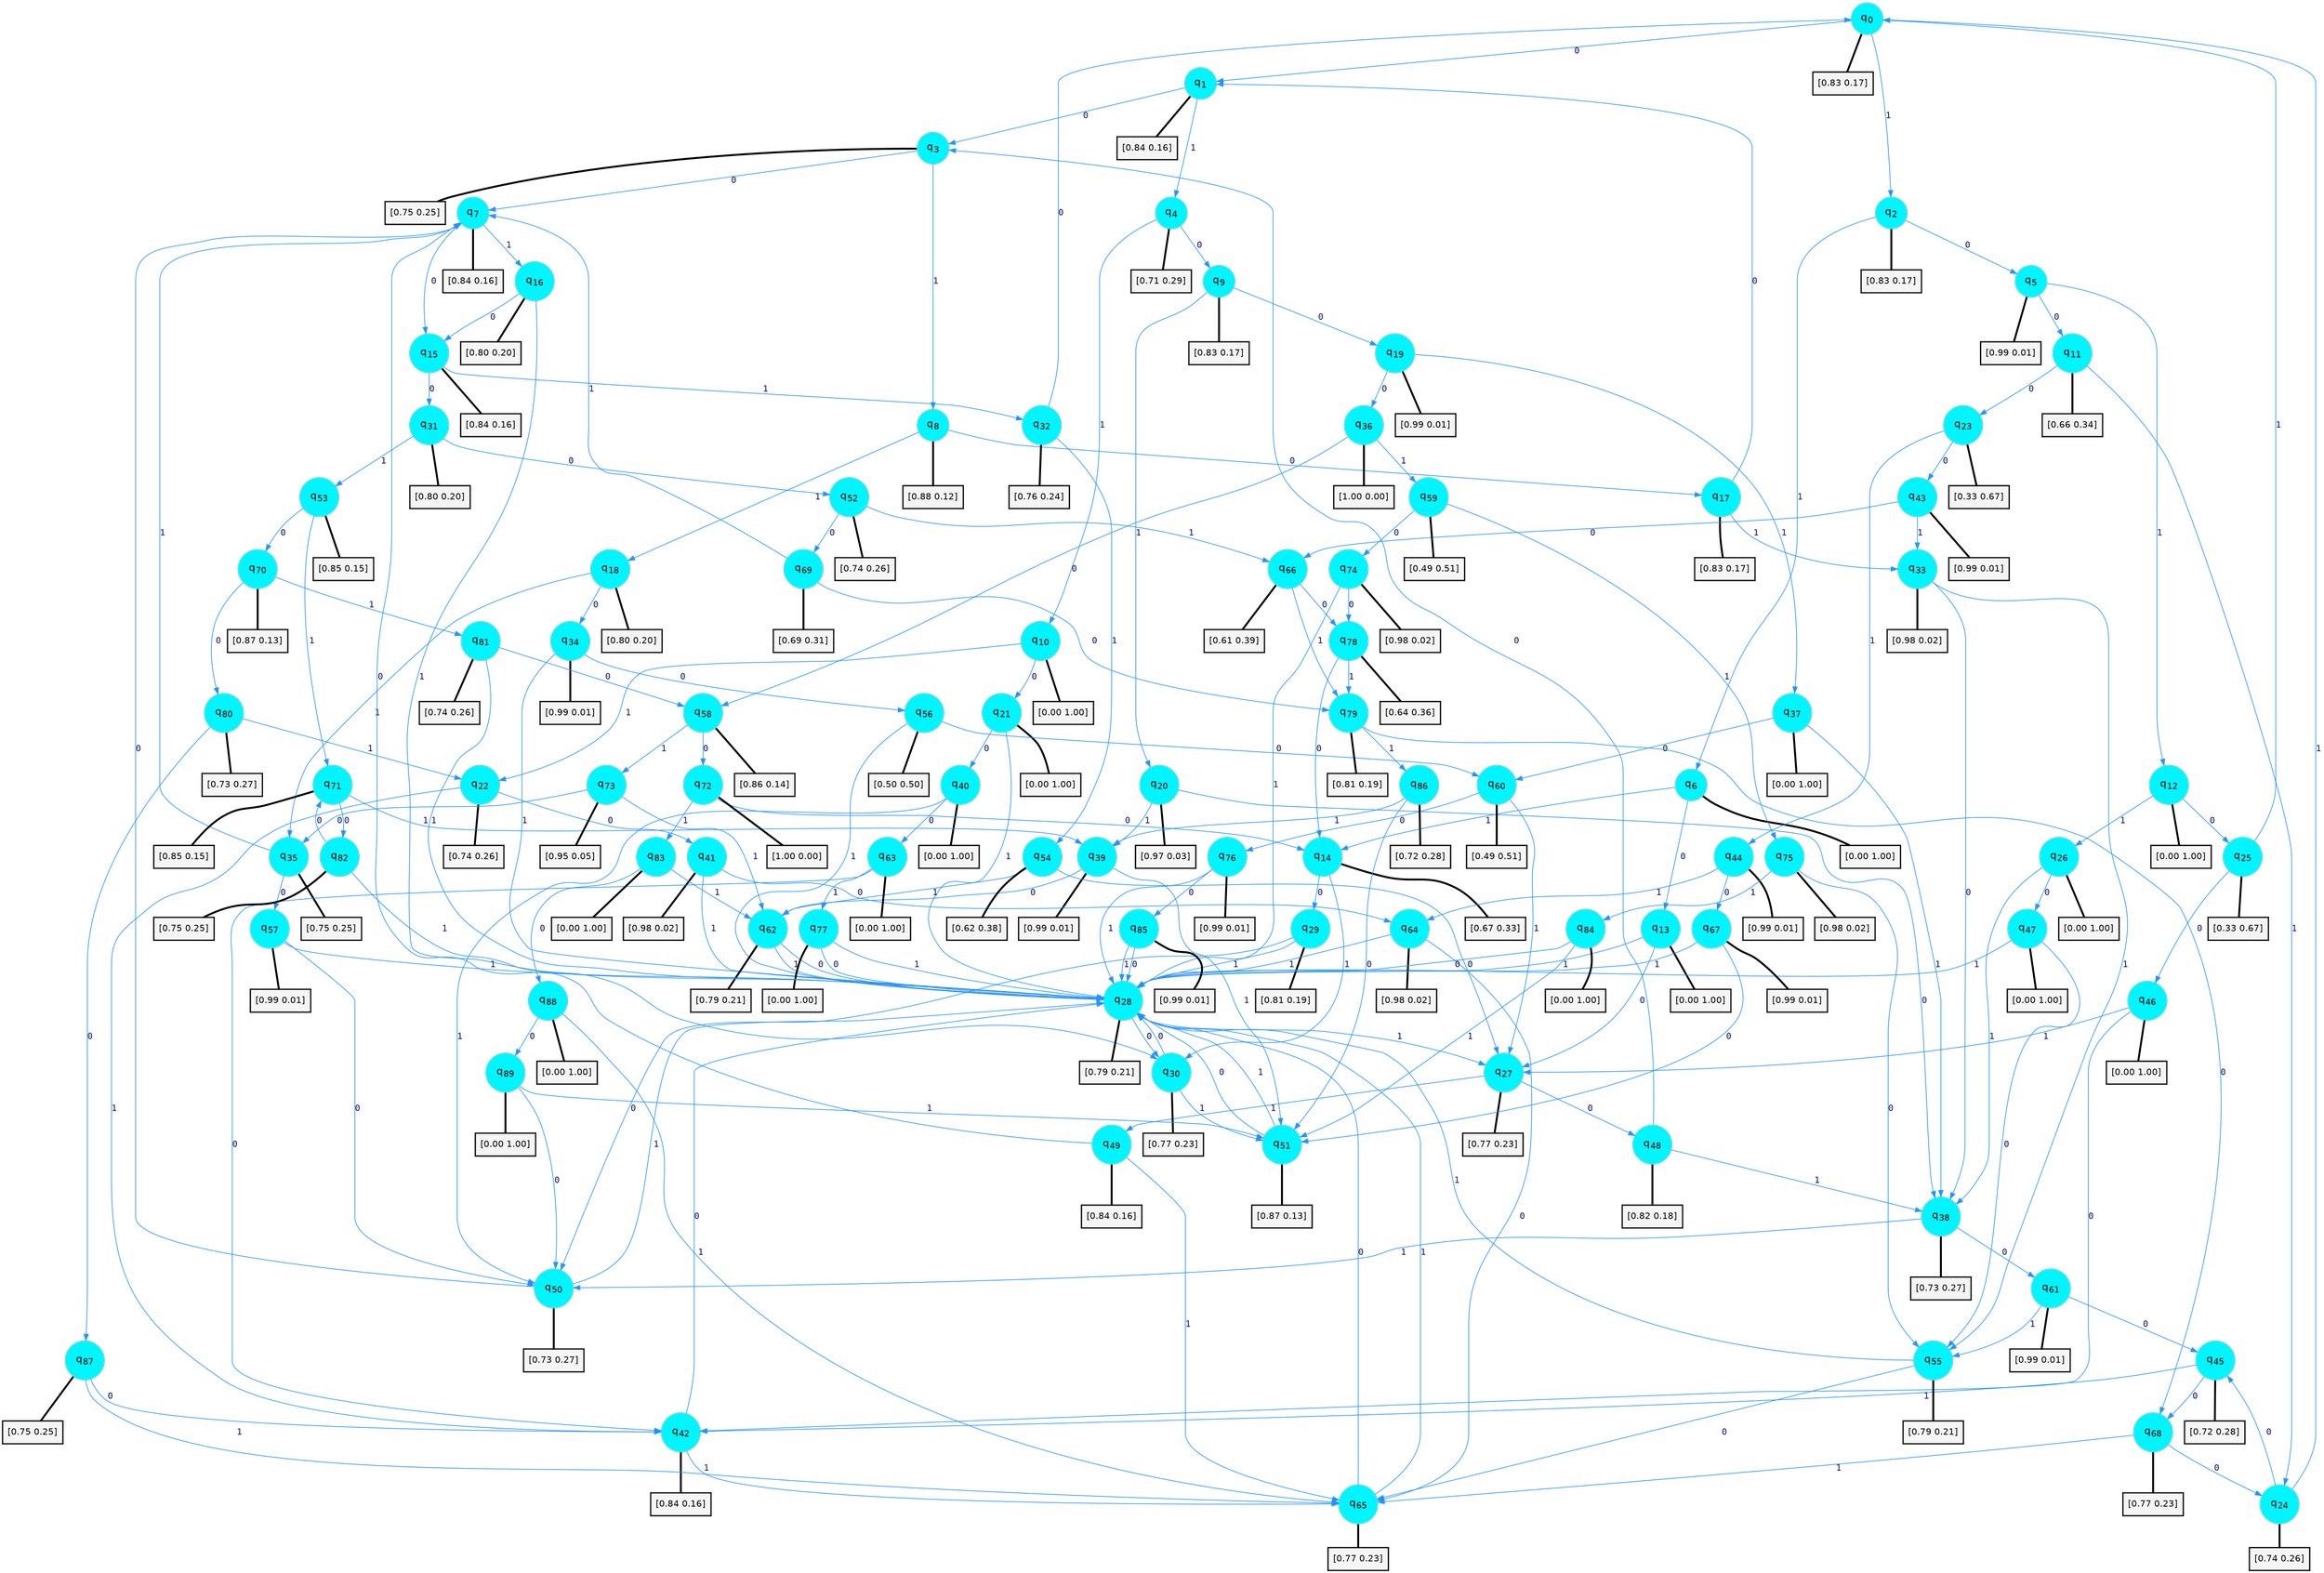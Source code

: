digraph G {
graph [
bgcolor=transparent, dpi=300, rankdir=TD, size="40,25"];
node [
color=gray, fillcolor=turquoise1, fontcolor=black, fontname=Helvetica, fontsize=16, fontweight=bold, shape=circle, style=filled];
edge [
arrowsize=1, color=dodgerblue1, fontcolor=midnightblue, fontname=courier, fontweight=bold, penwidth=1, style=solid, weight=20];
0[label=<q<SUB>0</SUB>>];
1[label=<q<SUB>1</SUB>>];
2[label=<q<SUB>2</SUB>>];
3[label=<q<SUB>3</SUB>>];
4[label=<q<SUB>4</SUB>>];
5[label=<q<SUB>5</SUB>>];
6[label=<q<SUB>6</SUB>>];
7[label=<q<SUB>7</SUB>>];
8[label=<q<SUB>8</SUB>>];
9[label=<q<SUB>9</SUB>>];
10[label=<q<SUB>10</SUB>>];
11[label=<q<SUB>11</SUB>>];
12[label=<q<SUB>12</SUB>>];
13[label=<q<SUB>13</SUB>>];
14[label=<q<SUB>14</SUB>>];
15[label=<q<SUB>15</SUB>>];
16[label=<q<SUB>16</SUB>>];
17[label=<q<SUB>17</SUB>>];
18[label=<q<SUB>18</SUB>>];
19[label=<q<SUB>19</SUB>>];
20[label=<q<SUB>20</SUB>>];
21[label=<q<SUB>21</SUB>>];
22[label=<q<SUB>22</SUB>>];
23[label=<q<SUB>23</SUB>>];
24[label=<q<SUB>24</SUB>>];
25[label=<q<SUB>25</SUB>>];
26[label=<q<SUB>26</SUB>>];
27[label=<q<SUB>27</SUB>>];
28[label=<q<SUB>28</SUB>>];
29[label=<q<SUB>29</SUB>>];
30[label=<q<SUB>30</SUB>>];
31[label=<q<SUB>31</SUB>>];
32[label=<q<SUB>32</SUB>>];
33[label=<q<SUB>33</SUB>>];
34[label=<q<SUB>34</SUB>>];
35[label=<q<SUB>35</SUB>>];
36[label=<q<SUB>36</SUB>>];
37[label=<q<SUB>37</SUB>>];
38[label=<q<SUB>38</SUB>>];
39[label=<q<SUB>39</SUB>>];
40[label=<q<SUB>40</SUB>>];
41[label=<q<SUB>41</SUB>>];
42[label=<q<SUB>42</SUB>>];
43[label=<q<SUB>43</SUB>>];
44[label=<q<SUB>44</SUB>>];
45[label=<q<SUB>45</SUB>>];
46[label=<q<SUB>46</SUB>>];
47[label=<q<SUB>47</SUB>>];
48[label=<q<SUB>48</SUB>>];
49[label=<q<SUB>49</SUB>>];
50[label=<q<SUB>50</SUB>>];
51[label=<q<SUB>51</SUB>>];
52[label=<q<SUB>52</SUB>>];
53[label=<q<SUB>53</SUB>>];
54[label=<q<SUB>54</SUB>>];
55[label=<q<SUB>55</SUB>>];
56[label=<q<SUB>56</SUB>>];
57[label=<q<SUB>57</SUB>>];
58[label=<q<SUB>58</SUB>>];
59[label=<q<SUB>59</SUB>>];
60[label=<q<SUB>60</SUB>>];
61[label=<q<SUB>61</SUB>>];
62[label=<q<SUB>62</SUB>>];
63[label=<q<SUB>63</SUB>>];
64[label=<q<SUB>64</SUB>>];
65[label=<q<SUB>65</SUB>>];
66[label=<q<SUB>66</SUB>>];
67[label=<q<SUB>67</SUB>>];
68[label=<q<SUB>68</SUB>>];
69[label=<q<SUB>69</SUB>>];
70[label=<q<SUB>70</SUB>>];
71[label=<q<SUB>71</SUB>>];
72[label=<q<SUB>72</SUB>>];
73[label=<q<SUB>73</SUB>>];
74[label=<q<SUB>74</SUB>>];
75[label=<q<SUB>75</SUB>>];
76[label=<q<SUB>76</SUB>>];
77[label=<q<SUB>77</SUB>>];
78[label=<q<SUB>78</SUB>>];
79[label=<q<SUB>79</SUB>>];
80[label=<q<SUB>80</SUB>>];
81[label=<q<SUB>81</SUB>>];
82[label=<q<SUB>82</SUB>>];
83[label=<q<SUB>83</SUB>>];
84[label=<q<SUB>84</SUB>>];
85[label=<q<SUB>85</SUB>>];
86[label=<q<SUB>86</SUB>>];
87[label=<q<SUB>87</SUB>>];
88[label=<q<SUB>88</SUB>>];
89[label=<q<SUB>89</SUB>>];
90[label="[0.83 0.17]", shape=box,fontcolor=black, fontname=Helvetica, fontsize=14, penwidth=2, fillcolor=whitesmoke,color=black];
91[label="[0.84 0.16]", shape=box,fontcolor=black, fontname=Helvetica, fontsize=14, penwidth=2, fillcolor=whitesmoke,color=black];
92[label="[0.83 0.17]", shape=box,fontcolor=black, fontname=Helvetica, fontsize=14, penwidth=2, fillcolor=whitesmoke,color=black];
93[label="[0.75 0.25]", shape=box,fontcolor=black, fontname=Helvetica, fontsize=14, penwidth=2, fillcolor=whitesmoke,color=black];
94[label="[0.71 0.29]", shape=box,fontcolor=black, fontname=Helvetica, fontsize=14, penwidth=2, fillcolor=whitesmoke,color=black];
95[label="[0.99 0.01]", shape=box,fontcolor=black, fontname=Helvetica, fontsize=14, penwidth=2, fillcolor=whitesmoke,color=black];
96[label="[0.00 1.00]", shape=box,fontcolor=black, fontname=Helvetica, fontsize=14, penwidth=2, fillcolor=whitesmoke,color=black];
97[label="[0.84 0.16]", shape=box,fontcolor=black, fontname=Helvetica, fontsize=14, penwidth=2, fillcolor=whitesmoke,color=black];
98[label="[0.88 0.12]", shape=box,fontcolor=black, fontname=Helvetica, fontsize=14, penwidth=2, fillcolor=whitesmoke,color=black];
99[label="[0.83 0.17]", shape=box,fontcolor=black, fontname=Helvetica, fontsize=14, penwidth=2, fillcolor=whitesmoke,color=black];
100[label="[0.00 1.00]", shape=box,fontcolor=black, fontname=Helvetica, fontsize=14, penwidth=2, fillcolor=whitesmoke,color=black];
101[label="[0.66 0.34]", shape=box,fontcolor=black, fontname=Helvetica, fontsize=14, penwidth=2, fillcolor=whitesmoke,color=black];
102[label="[0.00 1.00]", shape=box,fontcolor=black, fontname=Helvetica, fontsize=14, penwidth=2, fillcolor=whitesmoke,color=black];
103[label="[0.00 1.00]", shape=box,fontcolor=black, fontname=Helvetica, fontsize=14, penwidth=2, fillcolor=whitesmoke,color=black];
104[label="[0.67 0.33]", shape=box,fontcolor=black, fontname=Helvetica, fontsize=14, penwidth=2, fillcolor=whitesmoke,color=black];
105[label="[0.84 0.16]", shape=box,fontcolor=black, fontname=Helvetica, fontsize=14, penwidth=2, fillcolor=whitesmoke,color=black];
106[label="[0.80 0.20]", shape=box,fontcolor=black, fontname=Helvetica, fontsize=14, penwidth=2, fillcolor=whitesmoke,color=black];
107[label="[0.83 0.17]", shape=box,fontcolor=black, fontname=Helvetica, fontsize=14, penwidth=2, fillcolor=whitesmoke,color=black];
108[label="[0.80 0.20]", shape=box,fontcolor=black, fontname=Helvetica, fontsize=14, penwidth=2, fillcolor=whitesmoke,color=black];
109[label="[0.99 0.01]", shape=box,fontcolor=black, fontname=Helvetica, fontsize=14, penwidth=2, fillcolor=whitesmoke,color=black];
110[label="[0.97 0.03]", shape=box,fontcolor=black, fontname=Helvetica, fontsize=14, penwidth=2, fillcolor=whitesmoke,color=black];
111[label="[0.00 1.00]", shape=box,fontcolor=black, fontname=Helvetica, fontsize=14, penwidth=2, fillcolor=whitesmoke,color=black];
112[label="[0.74 0.26]", shape=box,fontcolor=black, fontname=Helvetica, fontsize=14, penwidth=2, fillcolor=whitesmoke,color=black];
113[label="[0.33 0.67]", shape=box,fontcolor=black, fontname=Helvetica, fontsize=14, penwidth=2, fillcolor=whitesmoke,color=black];
114[label="[0.74 0.26]", shape=box,fontcolor=black, fontname=Helvetica, fontsize=14, penwidth=2, fillcolor=whitesmoke,color=black];
115[label="[0.33 0.67]", shape=box,fontcolor=black, fontname=Helvetica, fontsize=14, penwidth=2, fillcolor=whitesmoke,color=black];
116[label="[0.00 1.00]", shape=box,fontcolor=black, fontname=Helvetica, fontsize=14, penwidth=2, fillcolor=whitesmoke,color=black];
117[label="[0.77 0.23]", shape=box,fontcolor=black, fontname=Helvetica, fontsize=14, penwidth=2, fillcolor=whitesmoke,color=black];
118[label="[0.79 0.21]", shape=box,fontcolor=black, fontname=Helvetica, fontsize=14, penwidth=2, fillcolor=whitesmoke,color=black];
119[label="[0.81 0.19]", shape=box,fontcolor=black, fontname=Helvetica, fontsize=14, penwidth=2, fillcolor=whitesmoke,color=black];
120[label="[0.77 0.23]", shape=box,fontcolor=black, fontname=Helvetica, fontsize=14, penwidth=2, fillcolor=whitesmoke,color=black];
121[label="[0.80 0.20]", shape=box,fontcolor=black, fontname=Helvetica, fontsize=14, penwidth=2, fillcolor=whitesmoke,color=black];
122[label="[0.76 0.24]", shape=box,fontcolor=black, fontname=Helvetica, fontsize=14, penwidth=2, fillcolor=whitesmoke,color=black];
123[label="[0.98 0.02]", shape=box,fontcolor=black, fontname=Helvetica, fontsize=14, penwidth=2, fillcolor=whitesmoke,color=black];
124[label="[0.99 0.01]", shape=box,fontcolor=black, fontname=Helvetica, fontsize=14, penwidth=2, fillcolor=whitesmoke,color=black];
125[label="[0.75 0.25]", shape=box,fontcolor=black, fontname=Helvetica, fontsize=14, penwidth=2, fillcolor=whitesmoke,color=black];
126[label="[1.00 0.00]", shape=box,fontcolor=black, fontname=Helvetica, fontsize=14, penwidth=2, fillcolor=whitesmoke,color=black];
127[label="[0.00 1.00]", shape=box,fontcolor=black, fontname=Helvetica, fontsize=14, penwidth=2, fillcolor=whitesmoke,color=black];
128[label="[0.73 0.27]", shape=box,fontcolor=black, fontname=Helvetica, fontsize=14, penwidth=2, fillcolor=whitesmoke,color=black];
129[label="[0.99 0.01]", shape=box,fontcolor=black, fontname=Helvetica, fontsize=14, penwidth=2, fillcolor=whitesmoke,color=black];
130[label="[0.00 1.00]", shape=box,fontcolor=black, fontname=Helvetica, fontsize=14, penwidth=2, fillcolor=whitesmoke,color=black];
131[label="[0.98 0.02]", shape=box,fontcolor=black, fontname=Helvetica, fontsize=14, penwidth=2, fillcolor=whitesmoke,color=black];
132[label="[0.84 0.16]", shape=box,fontcolor=black, fontname=Helvetica, fontsize=14, penwidth=2, fillcolor=whitesmoke,color=black];
133[label="[0.99 0.01]", shape=box,fontcolor=black, fontname=Helvetica, fontsize=14, penwidth=2, fillcolor=whitesmoke,color=black];
134[label="[0.99 0.01]", shape=box,fontcolor=black, fontname=Helvetica, fontsize=14, penwidth=2, fillcolor=whitesmoke,color=black];
135[label="[0.72 0.28]", shape=box,fontcolor=black, fontname=Helvetica, fontsize=14, penwidth=2, fillcolor=whitesmoke,color=black];
136[label="[0.00 1.00]", shape=box,fontcolor=black, fontname=Helvetica, fontsize=14, penwidth=2, fillcolor=whitesmoke,color=black];
137[label="[0.00 1.00]", shape=box,fontcolor=black, fontname=Helvetica, fontsize=14, penwidth=2, fillcolor=whitesmoke,color=black];
138[label="[0.82 0.18]", shape=box,fontcolor=black, fontname=Helvetica, fontsize=14, penwidth=2, fillcolor=whitesmoke,color=black];
139[label="[0.84 0.16]", shape=box,fontcolor=black, fontname=Helvetica, fontsize=14, penwidth=2, fillcolor=whitesmoke,color=black];
140[label="[0.73 0.27]", shape=box,fontcolor=black, fontname=Helvetica, fontsize=14, penwidth=2, fillcolor=whitesmoke,color=black];
141[label="[0.87 0.13]", shape=box,fontcolor=black, fontname=Helvetica, fontsize=14, penwidth=2, fillcolor=whitesmoke,color=black];
142[label="[0.74 0.26]", shape=box,fontcolor=black, fontname=Helvetica, fontsize=14, penwidth=2, fillcolor=whitesmoke,color=black];
143[label="[0.85 0.15]", shape=box,fontcolor=black, fontname=Helvetica, fontsize=14, penwidth=2, fillcolor=whitesmoke,color=black];
144[label="[0.62 0.38]", shape=box,fontcolor=black, fontname=Helvetica, fontsize=14, penwidth=2, fillcolor=whitesmoke,color=black];
145[label="[0.79 0.21]", shape=box,fontcolor=black, fontname=Helvetica, fontsize=14, penwidth=2, fillcolor=whitesmoke,color=black];
146[label="[0.50 0.50]", shape=box,fontcolor=black, fontname=Helvetica, fontsize=14, penwidth=2, fillcolor=whitesmoke,color=black];
147[label="[0.99 0.01]", shape=box,fontcolor=black, fontname=Helvetica, fontsize=14, penwidth=2, fillcolor=whitesmoke,color=black];
148[label="[0.86 0.14]", shape=box,fontcolor=black, fontname=Helvetica, fontsize=14, penwidth=2, fillcolor=whitesmoke,color=black];
149[label="[0.49 0.51]", shape=box,fontcolor=black, fontname=Helvetica, fontsize=14, penwidth=2, fillcolor=whitesmoke,color=black];
150[label="[0.49 0.51]", shape=box,fontcolor=black, fontname=Helvetica, fontsize=14, penwidth=2, fillcolor=whitesmoke,color=black];
151[label="[0.99 0.01]", shape=box,fontcolor=black, fontname=Helvetica, fontsize=14, penwidth=2, fillcolor=whitesmoke,color=black];
152[label="[0.79 0.21]", shape=box,fontcolor=black, fontname=Helvetica, fontsize=14, penwidth=2, fillcolor=whitesmoke,color=black];
153[label="[0.00 1.00]", shape=box,fontcolor=black, fontname=Helvetica, fontsize=14, penwidth=2, fillcolor=whitesmoke,color=black];
154[label="[0.98 0.02]", shape=box,fontcolor=black, fontname=Helvetica, fontsize=14, penwidth=2, fillcolor=whitesmoke,color=black];
155[label="[0.77 0.23]", shape=box,fontcolor=black, fontname=Helvetica, fontsize=14, penwidth=2, fillcolor=whitesmoke,color=black];
156[label="[0.61 0.39]", shape=box,fontcolor=black, fontname=Helvetica, fontsize=14, penwidth=2, fillcolor=whitesmoke,color=black];
157[label="[0.99 0.01]", shape=box,fontcolor=black, fontname=Helvetica, fontsize=14, penwidth=2, fillcolor=whitesmoke,color=black];
158[label="[0.77 0.23]", shape=box,fontcolor=black, fontname=Helvetica, fontsize=14, penwidth=2, fillcolor=whitesmoke,color=black];
159[label="[0.69 0.31]", shape=box,fontcolor=black, fontname=Helvetica, fontsize=14, penwidth=2, fillcolor=whitesmoke,color=black];
160[label="[0.87 0.13]", shape=box,fontcolor=black, fontname=Helvetica, fontsize=14, penwidth=2, fillcolor=whitesmoke,color=black];
161[label="[0.85 0.15]", shape=box,fontcolor=black, fontname=Helvetica, fontsize=14, penwidth=2, fillcolor=whitesmoke,color=black];
162[label="[1.00 0.00]", shape=box,fontcolor=black, fontname=Helvetica, fontsize=14, penwidth=2, fillcolor=whitesmoke,color=black];
163[label="[0.95 0.05]", shape=box,fontcolor=black, fontname=Helvetica, fontsize=14, penwidth=2, fillcolor=whitesmoke,color=black];
164[label="[0.98 0.02]", shape=box,fontcolor=black, fontname=Helvetica, fontsize=14, penwidth=2, fillcolor=whitesmoke,color=black];
165[label="[0.98 0.02]", shape=box,fontcolor=black, fontname=Helvetica, fontsize=14, penwidth=2, fillcolor=whitesmoke,color=black];
166[label="[0.99 0.01]", shape=box,fontcolor=black, fontname=Helvetica, fontsize=14, penwidth=2, fillcolor=whitesmoke,color=black];
167[label="[0.00 1.00]", shape=box,fontcolor=black, fontname=Helvetica, fontsize=14, penwidth=2, fillcolor=whitesmoke,color=black];
168[label="[0.64 0.36]", shape=box,fontcolor=black, fontname=Helvetica, fontsize=14, penwidth=2, fillcolor=whitesmoke,color=black];
169[label="[0.81 0.19]", shape=box,fontcolor=black, fontname=Helvetica, fontsize=14, penwidth=2, fillcolor=whitesmoke,color=black];
170[label="[0.73 0.27]", shape=box,fontcolor=black, fontname=Helvetica, fontsize=14, penwidth=2, fillcolor=whitesmoke,color=black];
171[label="[0.74 0.26]", shape=box,fontcolor=black, fontname=Helvetica, fontsize=14, penwidth=2, fillcolor=whitesmoke,color=black];
172[label="[0.75 0.25]", shape=box,fontcolor=black, fontname=Helvetica, fontsize=14, penwidth=2, fillcolor=whitesmoke,color=black];
173[label="[0.00 1.00]", shape=box,fontcolor=black, fontname=Helvetica, fontsize=14, penwidth=2, fillcolor=whitesmoke,color=black];
174[label="[0.00 1.00]", shape=box,fontcolor=black, fontname=Helvetica, fontsize=14, penwidth=2, fillcolor=whitesmoke,color=black];
175[label="[0.99 0.01]", shape=box,fontcolor=black, fontname=Helvetica, fontsize=14, penwidth=2, fillcolor=whitesmoke,color=black];
176[label="[0.72 0.28]", shape=box,fontcolor=black, fontname=Helvetica, fontsize=14, penwidth=2, fillcolor=whitesmoke,color=black];
177[label="[0.75 0.25]", shape=box,fontcolor=black, fontname=Helvetica, fontsize=14, penwidth=2, fillcolor=whitesmoke,color=black];
178[label="[0.00 1.00]", shape=box,fontcolor=black, fontname=Helvetica, fontsize=14, penwidth=2, fillcolor=whitesmoke,color=black];
179[label="[0.00 1.00]", shape=box,fontcolor=black, fontname=Helvetica, fontsize=14, penwidth=2, fillcolor=whitesmoke,color=black];
0->1 [label=0];
0->2 [label=1];
0->90 [arrowhead=none, penwidth=3,color=black];
1->3 [label=0];
1->4 [label=1];
1->91 [arrowhead=none, penwidth=3,color=black];
2->5 [label=0];
2->6 [label=1];
2->92 [arrowhead=none, penwidth=3,color=black];
3->7 [label=0];
3->8 [label=1];
3->93 [arrowhead=none, penwidth=3,color=black];
4->9 [label=0];
4->10 [label=1];
4->94 [arrowhead=none, penwidth=3,color=black];
5->11 [label=0];
5->12 [label=1];
5->95 [arrowhead=none, penwidth=3,color=black];
6->13 [label=0];
6->14 [label=1];
6->96 [arrowhead=none, penwidth=3,color=black];
7->15 [label=0];
7->16 [label=1];
7->97 [arrowhead=none, penwidth=3,color=black];
8->17 [label=0];
8->18 [label=1];
8->98 [arrowhead=none, penwidth=3,color=black];
9->19 [label=0];
9->20 [label=1];
9->99 [arrowhead=none, penwidth=3,color=black];
10->21 [label=0];
10->22 [label=1];
10->100 [arrowhead=none, penwidth=3,color=black];
11->23 [label=0];
11->24 [label=1];
11->101 [arrowhead=none, penwidth=3,color=black];
12->25 [label=0];
12->26 [label=1];
12->102 [arrowhead=none, penwidth=3,color=black];
13->27 [label=0];
13->28 [label=1];
13->103 [arrowhead=none, penwidth=3,color=black];
14->29 [label=0];
14->30 [label=1];
14->104 [arrowhead=none, penwidth=3,color=black];
15->31 [label=0];
15->32 [label=1];
15->105 [arrowhead=none, penwidth=3,color=black];
16->15 [label=0];
16->30 [label=1];
16->106 [arrowhead=none, penwidth=3,color=black];
17->1 [label=0];
17->33 [label=1];
17->107 [arrowhead=none, penwidth=3,color=black];
18->34 [label=0];
18->35 [label=1];
18->108 [arrowhead=none, penwidth=3,color=black];
19->36 [label=0];
19->37 [label=1];
19->109 [arrowhead=none, penwidth=3,color=black];
20->38 [label=0];
20->39 [label=1];
20->110 [arrowhead=none, penwidth=3,color=black];
21->40 [label=0];
21->28 [label=1];
21->111 [arrowhead=none, penwidth=3,color=black];
22->41 [label=0];
22->42 [label=1];
22->112 [arrowhead=none, penwidth=3,color=black];
23->43 [label=0];
23->44 [label=1];
23->113 [arrowhead=none, penwidth=3,color=black];
24->45 [label=0];
24->0 [label=1];
24->114 [arrowhead=none, penwidth=3,color=black];
25->46 [label=0];
25->0 [label=1];
25->115 [arrowhead=none, penwidth=3,color=black];
26->47 [label=0];
26->38 [label=1];
26->116 [arrowhead=none, penwidth=3,color=black];
27->48 [label=0];
27->49 [label=1];
27->117 [arrowhead=none, penwidth=3,color=black];
28->30 [label=0];
28->27 [label=1];
28->118 [arrowhead=none, penwidth=3,color=black];
29->50 [label=0];
29->28 [label=1];
29->119 [arrowhead=none, penwidth=3,color=black];
30->28 [label=0];
30->51 [label=1];
30->120 [arrowhead=none, penwidth=3,color=black];
31->52 [label=0];
31->53 [label=1];
31->121 [arrowhead=none, penwidth=3,color=black];
32->0 [label=0];
32->54 [label=1];
32->122 [arrowhead=none, penwidth=3,color=black];
33->38 [label=0];
33->55 [label=1];
33->123 [arrowhead=none, penwidth=3,color=black];
34->56 [label=0];
34->28 [label=1];
34->124 [arrowhead=none, penwidth=3,color=black];
35->57 [label=0];
35->7 [label=1];
35->125 [arrowhead=none, penwidth=3,color=black];
36->58 [label=0];
36->59 [label=1];
36->126 [arrowhead=none, penwidth=3,color=black];
37->60 [label=0];
37->38 [label=1];
37->127 [arrowhead=none, penwidth=3,color=black];
38->61 [label=0];
38->50 [label=1];
38->128 [arrowhead=none, penwidth=3,color=black];
39->62 [label=0];
39->51 [label=1];
39->129 [arrowhead=none, penwidth=3,color=black];
40->63 [label=0];
40->50 [label=1];
40->130 [arrowhead=none, penwidth=3,color=black];
41->64 [label=0];
41->28 [label=1];
41->131 [arrowhead=none, penwidth=3,color=black];
42->28 [label=0];
42->65 [label=1];
42->132 [arrowhead=none, penwidth=3,color=black];
43->66 [label=0];
43->33 [label=1];
43->133 [arrowhead=none, penwidth=3,color=black];
44->67 [label=0];
44->64 [label=1];
44->134 [arrowhead=none, penwidth=3,color=black];
45->68 [label=0];
45->42 [label=1];
45->135 [arrowhead=none, penwidth=3,color=black];
46->42 [label=0];
46->27 [label=1];
46->136 [arrowhead=none, penwidth=3,color=black];
47->55 [label=0];
47->28 [label=1];
47->137 [arrowhead=none, penwidth=3,color=black];
48->3 [label=0];
48->38 [label=1];
48->138 [arrowhead=none, penwidth=3,color=black];
49->7 [label=0];
49->65 [label=1];
49->139 [arrowhead=none, penwidth=3,color=black];
50->7 [label=0];
50->28 [label=1];
50->140 [arrowhead=none, penwidth=3,color=black];
51->28 [label=0];
51->28 [label=1];
51->141 [arrowhead=none, penwidth=3,color=black];
52->69 [label=0];
52->66 [label=1];
52->142 [arrowhead=none, penwidth=3,color=black];
53->70 [label=0];
53->71 [label=1];
53->143 [arrowhead=none, penwidth=3,color=black];
54->27 [label=0];
54->62 [label=1];
54->144 [arrowhead=none, penwidth=3,color=black];
55->65 [label=0];
55->28 [label=1];
55->145 [arrowhead=none, penwidth=3,color=black];
56->60 [label=0];
56->28 [label=1];
56->146 [arrowhead=none, penwidth=3,color=black];
57->50 [label=0];
57->28 [label=1];
57->147 [arrowhead=none, penwidth=3,color=black];
58->72 [label=0];
58->73 [label=1];
58->148 [arrowhead=none, penwidth=3,color=black];
59->74 [label=0];
59->75 [label=1];
59->149 [arrowhead=none, penwidth=3,color=black];
60->76 [label=0];
60->27 [label=1];
60->150 [arrowhead=none, penwidth=3,color=black];
61->45 [label=0];
61->55 [label=1];
61->151 [arrowhead=none, penwidth=3,color=black];
62->28 [label=0];
62->28 [label=1];
62->152 [arrowhead=none, penwidth=3,color=black];
63->42 [label=0];
63->77 [label=1];
63->153 [arrowhead=none, penwidth=3,color=black];
64->65 [label=0];
64->28 [label=1];
64->154 [arrowhead=none, penwidth=3,color=black];
65->28 [label=0];
65->28 [label=1];
65->155 [arrowhead=none, penwidth=3,color=black];
66->78 [label=0];
66->79 [label=1];
66->156 [arrowhead=none, penwidth=3,color=black];
67->51 [label=0];
67->28 [label=1];
67->157 [arrowhead=none, penwidth=3,color=black];
68->24 [label=0];
68->65 [label=1];
68->158 [arrowhead=none, penwidth=3,color=black];
69->79 [label=0];
69->7 [label=1];
69->159 [arrowhead=none, penwidth=3,color=black];
70->80 [label=0];
70->81 [label=1];
70->160 [arrowhead=none, penwidth=3,color=black];
71->82 [label=0];
71->39 [label=1];
71->161 [arrowhead=none, penwidth=3,color=black];
72->14 [label=0];
72->83 [label=1];
72->162 [arrowhead=none, penwidth=3,color=black];
73->35 [label=0];
73->62 [label=1];
73->163 [arrowhead=none, penwidth=3,color=black];
74->78 [label=0];
74->28 [label=1];
74->164 [arrowhead=none, penwidth=3,color=black];
75->55 [label=0];
75->84 [label=1];
75->165 [arrowhead=none, penwidth=3,color=black];
76->85 [label=0];
76->28 [label=1];
76->166 [arrowhead=none, penwidth=3,color=black];
77->28 [label=0];
77->28 [label=1];
77->167 [arrowhead=none, penwidth=3,color=black];
78->14 [label=0];
78->79 [label=1];
78->168 [arrowhead=none, penwidth=3,color=black];
79->68 [label=0];
79->86 [label=1];
79->169 [arrowhead=none, penwidth=3,color=black];
80->87 [label=0];
80->22 [label=1];
80->170 [arrowhead=none, penwidth=3,color=black];
81->58 [label=0];
81->28 [label=1];
81->171 [arrowhead=none, penwidth=3,color=black];
82->71 [label=0];
82->28 [label=1];
82->172 [arrowhead=none, penwidth=3,color=black];
83->88 [label=0];
83->62 [label=1];
83->173 [arrowhead=none, penwidth=3,color=black];
84->28 [label=0];
84->51 [label=1];
84->174 [arrowhead=none, penwidth=3,color=black];
85->28 [label=0];
85->28 [label=1];
85->175 [arrowhead=none, penwidth=3,color=black];
86->51 [label=0];
86->39 [label=1];
86->176 [arrowhead=none, penwidth=3,color=black];
87->42 [label=0];
87->65 [label=1];
87->177 [arrowhead=none, penwidth=3,color=black];
88->89 [label=0];
88->65 [label=1];
88->178 [arrowhead=none, penwidth=3,color=black];
89->50 [label=0];
89->51 [label=1];
89->179 [arrowhead=none, penwidth=3,color=black];
}
